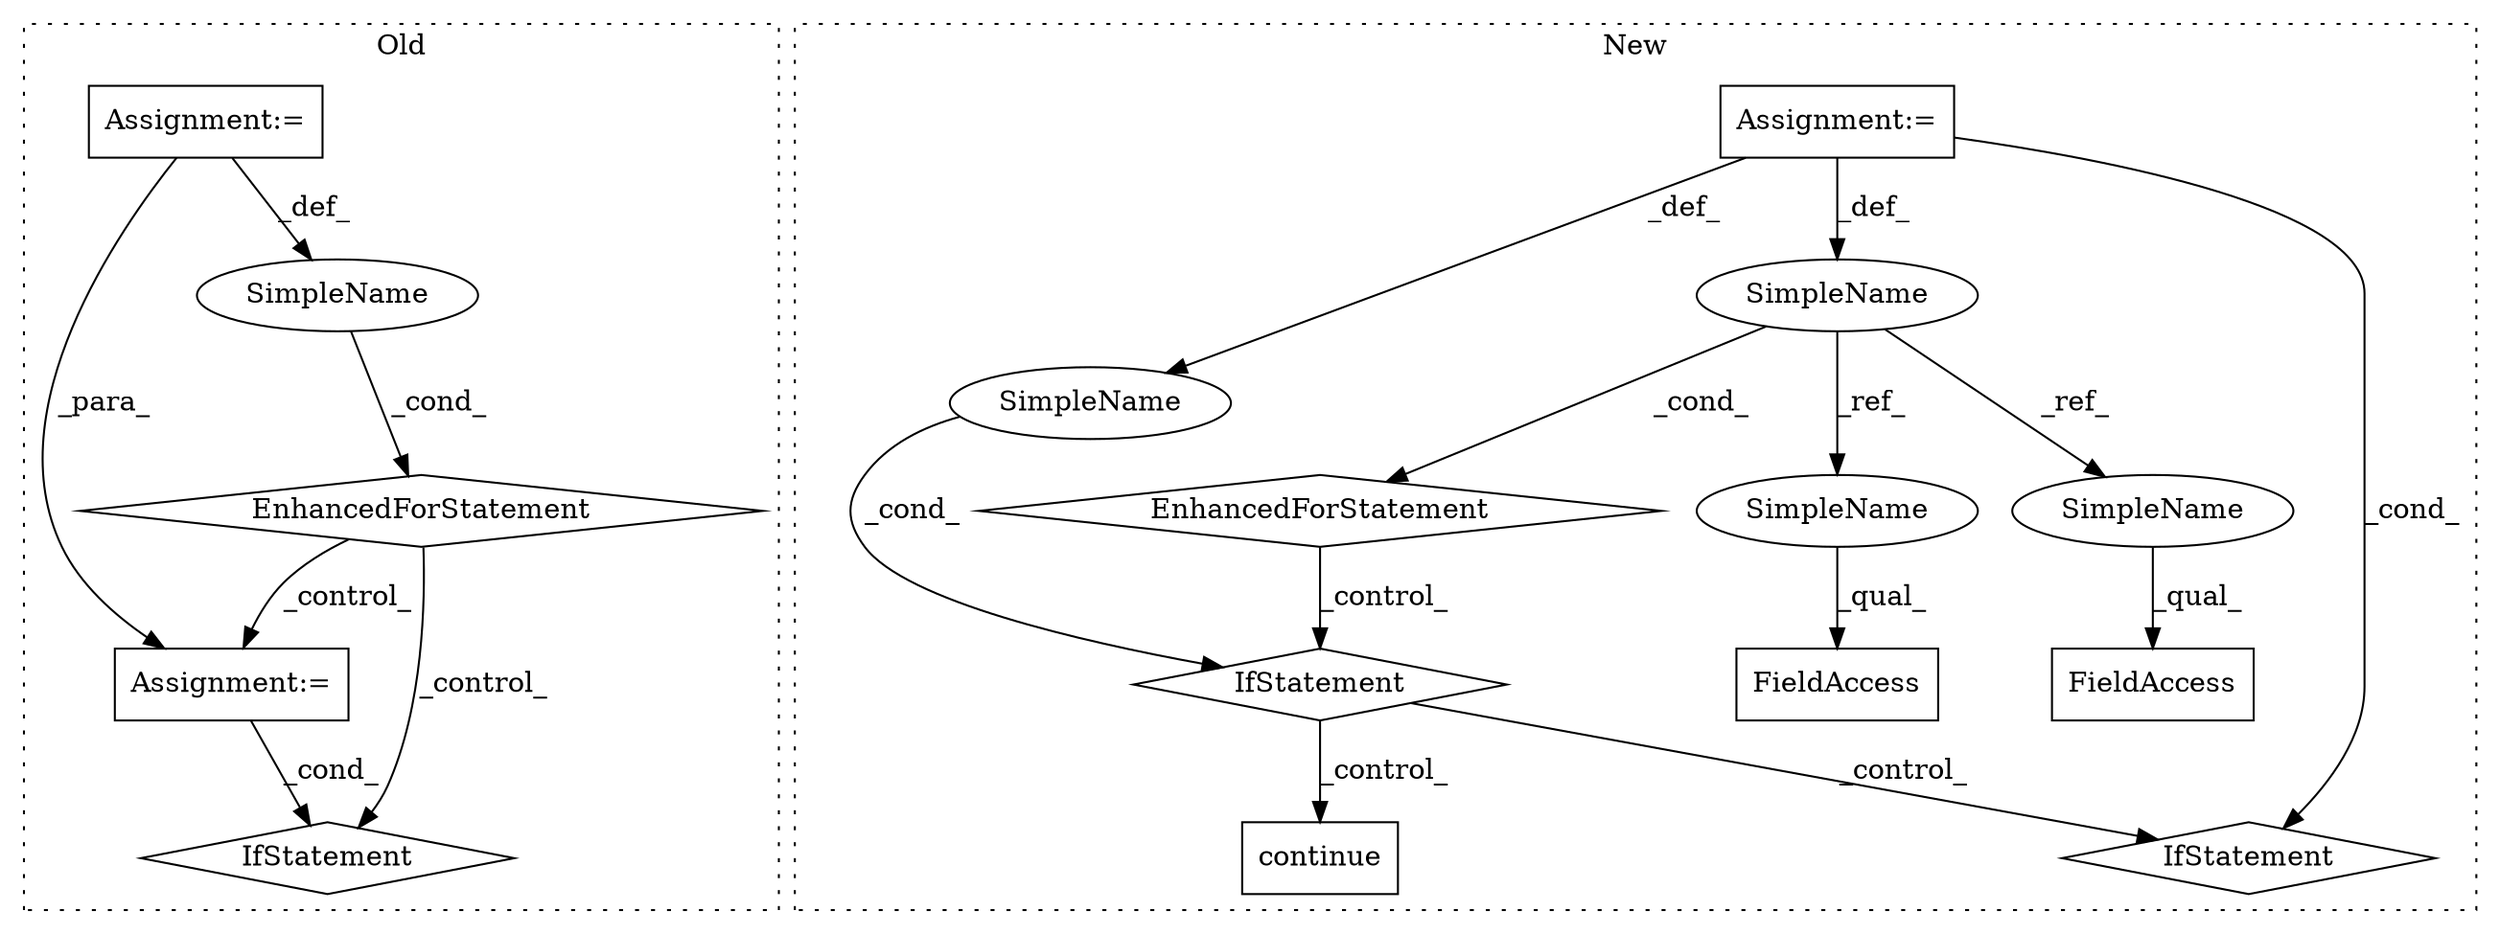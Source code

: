 digraph G {
subgraph cluster0 {
1 [label="EnhancedForStatement" a="70" s="12965,13055" l="53,2" shape="diamond"];
5 [label="Assignment:=" a="7" s="12965,13055" l="53,2" shape="box"];
9 [label="Assignment:=" a="7" s="13116" l="1" shape="box"];
10 [label="SimpleName" a="42" s="13022" l="3" shape="ellipse"];
11 [label="IfStatement" a="25" s="13157,13182" l="4,2" shape="diamond"];
label = "Old";
style="dotted";
}
subgraph cluster1 {
2 [label="continue" a="18" s="6513" l="9" shape="box"];
3 [label="IfStatement" a="25" s="6472,6501" l="4,2" shape="diamond"];
4 [label="SimpleName" a="42" s="" l="" shape="ellipse"];
6 [label="Assignment:=" a="7" s="6361,6462" l="65,2" shape="box"];
7 [label="EnhancedForStatement" a="70" s="6361,6462" l="65,2" shape="diamond"];
8 [label="SimpleName" a="42" s="6430" l="2" shape="ellipse"];
12 [label="IfStatement" a="25" s="6537,6570" l="4,2" shape="diamond"];
13 [label="FieldAccess" a="22" s="6541" l="10" shape="box"];
14 [label="FieldAccess" a="22" s="6974" l="7" shape="box"];
15 [label="SimpleName" a="42" s="6974" l="2" shape="ellipse"];
16 [label="SimpleName" a="42" s="6541" l="2" shape="ellipse"];
label = "New";
style="dotted";
}
1 -> 9 [label="_control_"];
1 -> 11 [label="_control_"];
3 -> 12 [label="_control_"];
3 -> 2 [label="_control_"];
4 -> 3 [label="_cond_"];
5 -> 10 [label="_def_"];
5 -> 9 [label="_para_"];
6 -> 8 [label="_def_"];
6 -> 4 [label="_def_"];
6 -> 12 [label="_cond_"];
7 -> 3 [label="_control_"];
8 -> 15 [label="_ref_"];
8 -> 16 [label="_ref_"];
8 -> 7 [label="_cond_"];
9 -> 11 [label="_cond_"];
10 -> 1 [label="_cond_"];
15 -> 14 [label="_qual_"];
16 -> 13 [label="_qual_"];
}